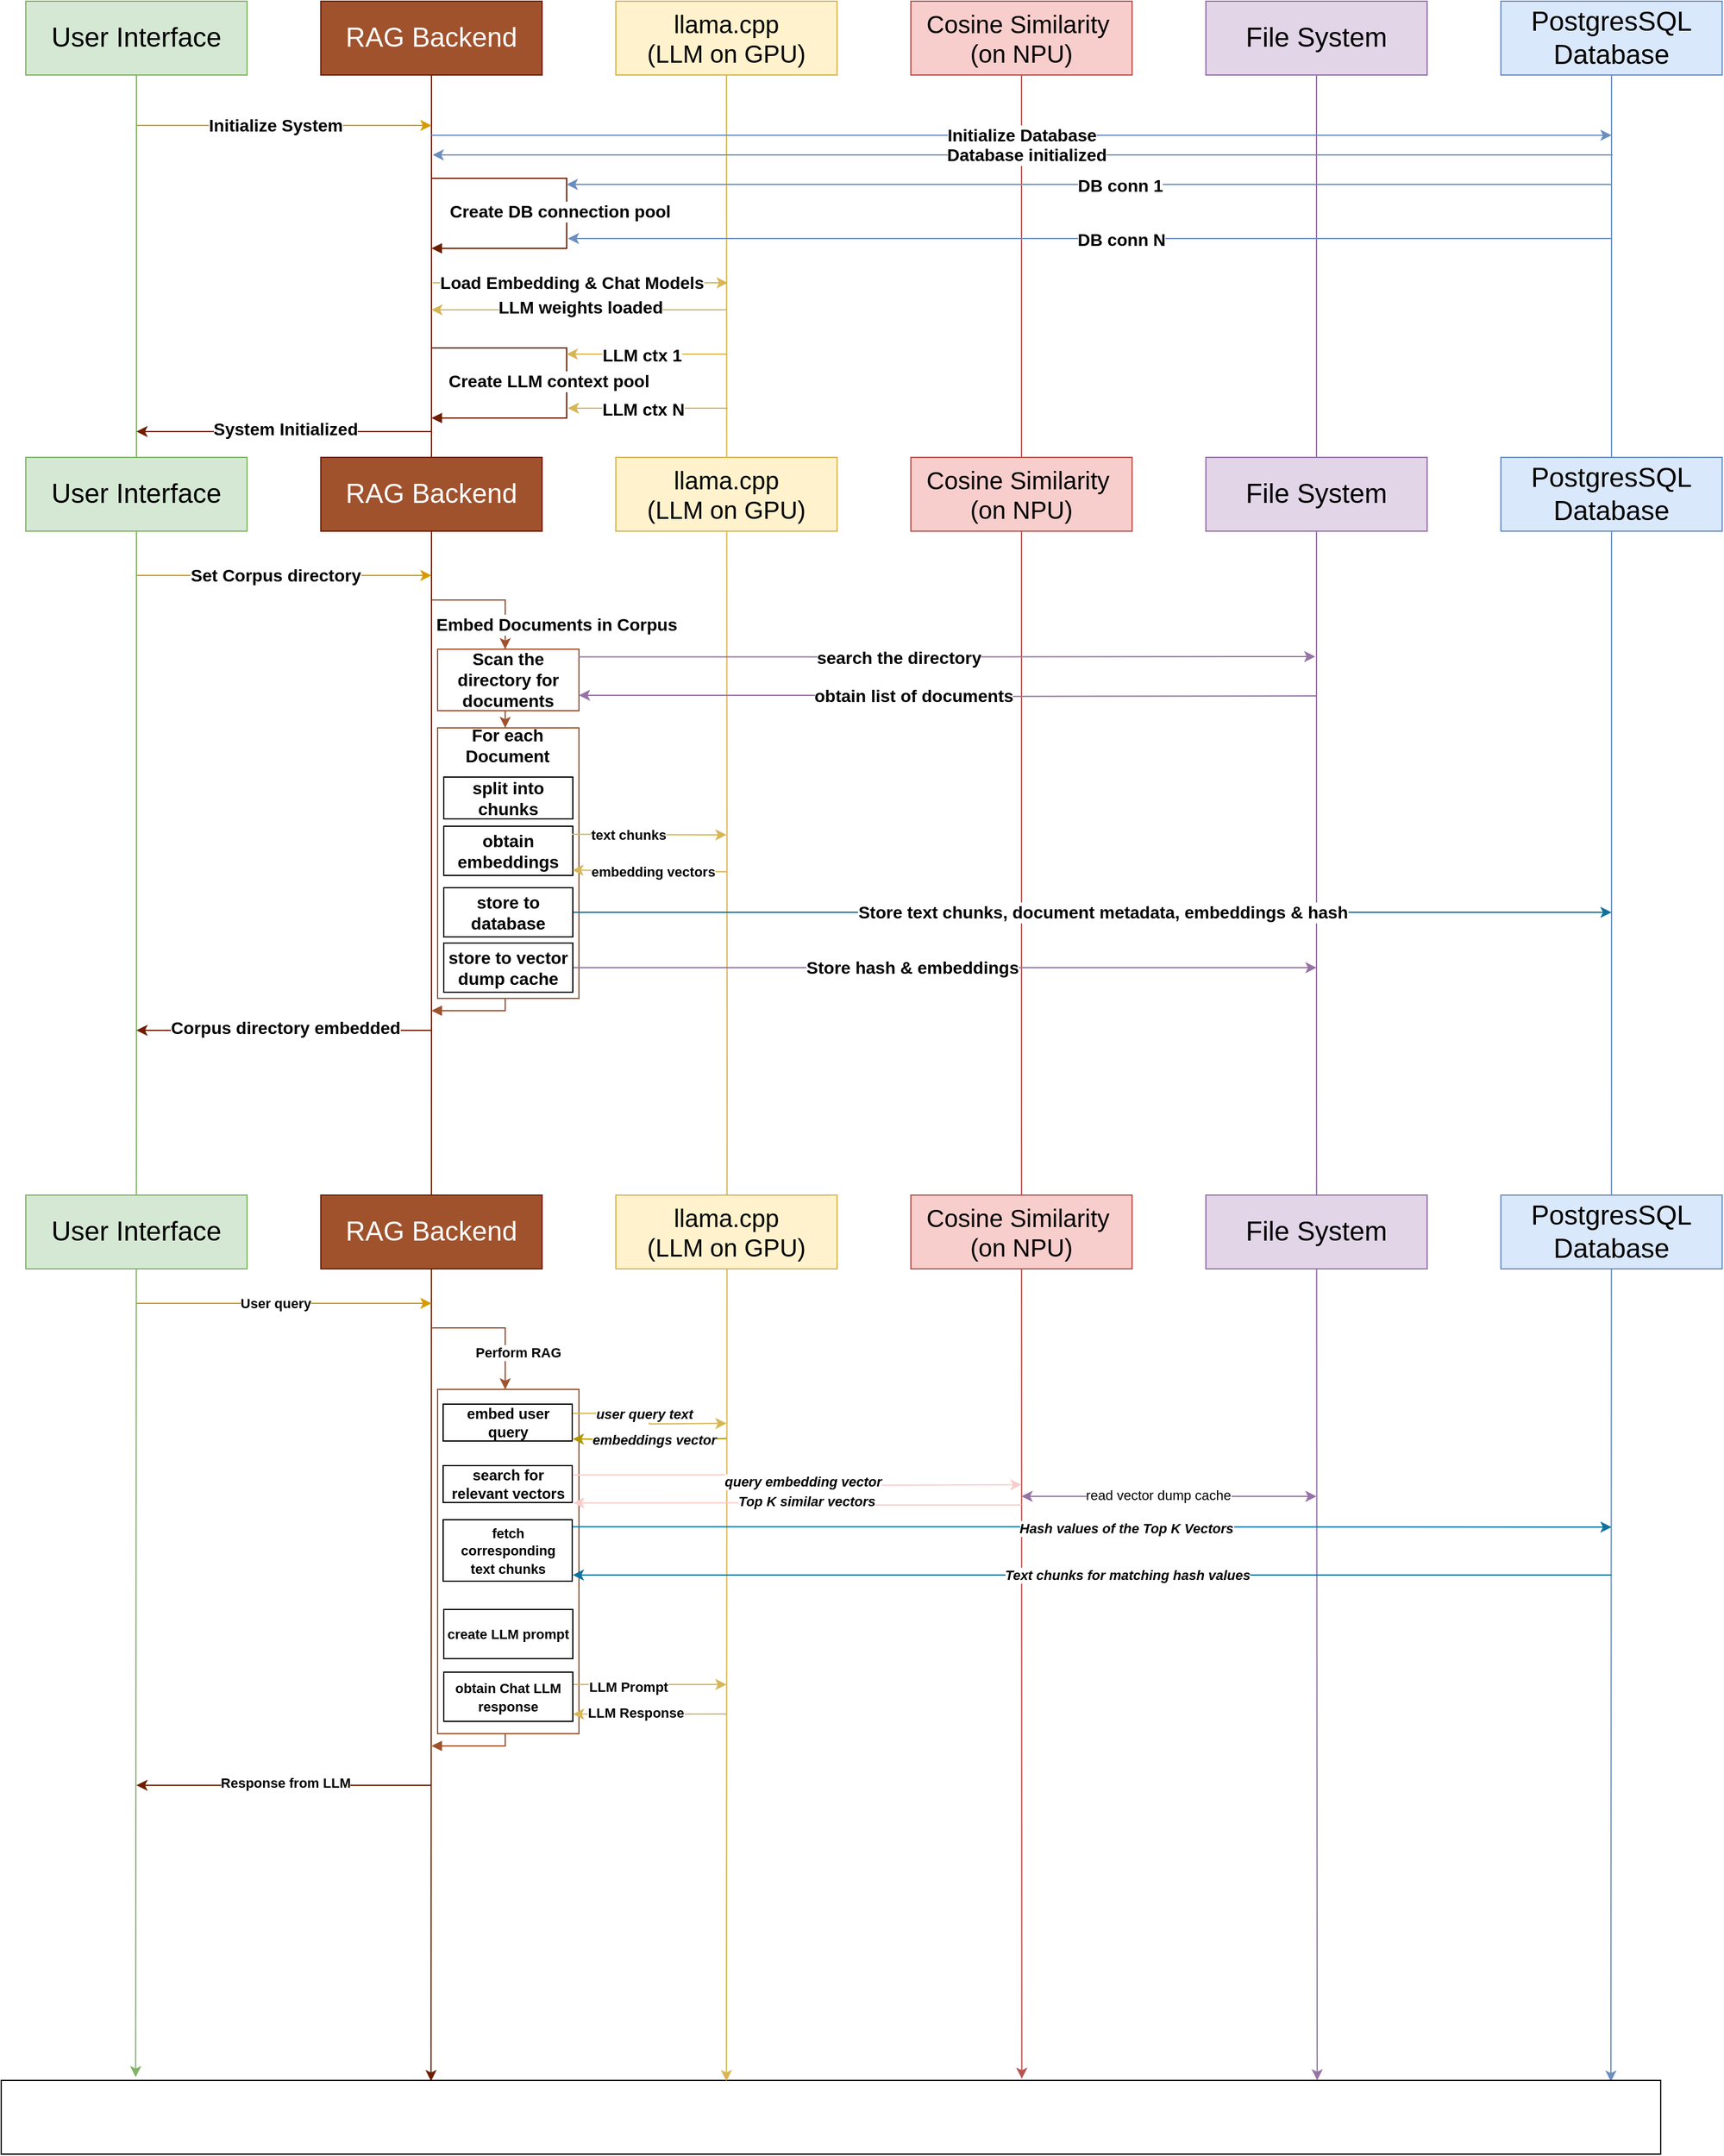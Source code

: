 <mxfile version="22.1.2" type="device">
  <diagram name="Page-1" id="5f0bae14-7c28-e335-631c-24af17079c00">
    <mxGraphModel dx="3328" dy="2448" grid="1" gridSize="10" guides="1" tooltips="1" connect="1" arrows="1" fold="1" page="1" pageScale="1" pageWidth="1100" pageHeight="850" background="none" math="0" shadow="0">
      <root>
        <mxCell id="0" />
        <mxCell id="1" parent="0" />
        <mxCell id="-BYuLkJd2z2CuZ6bA0mZ-89" value="" style="endArrow=classic;html=1;rounded=0;strokeColor=#A0522D;fontStyle=1" edge="1" parent="1">
          <mxGeometry width="50" height="50" relative="1" as="geometry">
            <mxPoint x="170" y="718" as="sourcePoint" />
            <mxPoint x="170" y="768" as="targetPoint" />
          </mxGeometry>
        </mxCell>
        <mxCell id="-BYuLkJd2z2CuZ6bA0mZ-88" value="" style="endArrow=classic;html=1;rounded=0;fillColor=#a0522d;strokeColor=#A0522D;fontStyle=1;fontSize=14;" edge="1" parent="1">
          <mxGeometry width="50" height="50" relative="1" as="geometry">
            <mxPoint x="170" y="126" as="sourcePoint" />
            <mxPoint x="170" y="166" as="targetPoint" />
          </mxGeometry>
        </mxCell>
        <mxCell id="-BYuLkJd2z2CuZ6bA0mZ-78" value="Embed Documents in Corpus" style="html=1;align=left;spacingLeft=2;endArrow=block;rounded=0;edgeStyle=orthogonalEdgeStyle;curved=0;rounded=0;fillColor=#a0522d;strokeColor=#A0522D;fontStyle=1;fontSize=14;" edge="1" parent="1">
          <mxGeometry x="-1" y="-20" relative="1" as="geometry">
            <mxPoint x="110" y="126" as="sourcePoint" />
            <Array as="points">
              <mxPoint x="170" y="126" />
              <mxPoint x="170" y="460" />
              <mxPoint x="110" y="460" />
            </Array>
            <mxPoint x="110" y="460" as="targetPoint" />
            <mxPoint as="offset" />
          </mxGeometry>
        </mxCell>
        <mxCell id="-BYuLkJd2z2CuZ6bA0mZ-58" value="" style="rounded=0;whiteSpace=wrap;html=1;strokeColor=#A0522D;fontStyle=1;fontSize=14;" vertex="1" parent="1">
          <mxGeometry x="115" y="230" width="115" height="220" as="geometry" />
        </mxCell>
        <mxCell id="-BYuLkJd2z2CuZ6bA0mZ-11" style="edgeStyle=orthogonalEdgeStyle;rounded=0;orthogonalLoop=1;jettySize=auto;html=1;exitX=0.5;exitY=1;exitDx=0;exitDy=0;entryX=0.081;entryY=-0.043;entryDx=0;entryDy=0;entryPerimeter=0;fillColor=#d5e8d4;strokeColor=#82b366;" edge="1" parent="1" source="n4vaRY5eCSg-2q49SCnd-3" target="-BYuLkJd2z2CuZ6bA0mZ-17">
          <mxGeometry relative="1" as="geometry">
            <mxPoint x="-130.333" y="350" as="targetPoint" />
          </mxGeometry>
        </mxCell>
        <mxCell id="n4vaRY5eCSg-2q49SCnd-3" value="&lt;font style=&quot;font-size: 22px;&quot;&gt;User Interface&lt;/font&gt;" style="rounded=0;whiteSpace=wrap;html=1;fillColor=#d5e8d4;strokeColor=#82b366;" parent="1" vertex="1">
          <mxGeometry x="-220" y="-361" width="180" height="60" as="geometry" />
        </mxCell>
        <mxCell id="-BYuLkJd2z2CuZ6bA0mZ-12" style="edgeStyle=orthogonalEdgeStyle;rounded=0;orthogonalLoop=1;jettySize=auto;html=1;exitX=0.5;exitY=1;exitDx=0;exitDy=0;entryX=0.259;entryY=0.01;entryDx=0;entryDy=0;entryPerimeter=0;fillColor=#a0522d;strokeColor=#6D1F00;" edge="1" parent="1" source="n4vaRY5eCSg-2q49SCnd-4" target="-BYuLkJd2z2CuZ6bA0mZ-17">
          <mxGeometry relative="1" as="geometry">
            <mxPoint x="109.667" y="330" as="targetPoint" />
          </mxGeometry>
        </mxCell>
        <mxCell id="n4vaRY5eCSg-2q49SCnd-4" value="&lt;font style=&quot;font-size: 22px;&quot;&gt;RAG Backend&lt;/font&gt;" style="rounded=0;whiteSpace=wrap;html=1;fillColor=#a0522d;strokeColor=#6D1F00;fontColor=#ffffff;" parent="1" vertex="1">
          <mxGeometry x="20" y="-361" width="180" height="60" as="geometry" />
        </mxCell>
        <mxCell id="-BYuLkJd2z2CuZ6bA0mZ-14" style="edgeStyle=orthogonalEdgeStyle;rounded=0;orthogonalLoop=1;jettySize=auto;html=1;exitX=0.5;exitY=1;exitDx=0;exitDy=0;fillColor=#f8cecc;strokeColor=#b85450;entryX=0.615;entryY=-0.022;entryDx=0;entryDy=0;entryPerimeter=0;" edge="1" parent="1" source="n4vaRY5eCSg-2q49SCnd-17" target="-BYuLkJd2z2CuZ6bA0mZ-17">
          <mxGeometry relative="1" as="geometry">
            <mxPoint x="590" y="470" as="targetPoint" />
          </mxGeometry>
        </mxCell>
        <mxCell id="n4vaRY5eCSg-2q49SCnd-17" value="&lt;div style=&quot;font-size: 20px;&quot;&gt;&lt;span style=&quot;background-color: initial;&quot;&gt;&lt;font style=&quot;font-size: 20px;&quot;&gt;Cosine Similarity&amp;nbsp;&lt;/font&gt;&lt;/span&gt;&lt;/div&gt;&lt;div style=&quot;font-size: 20px;&quot;&gt;&lt;span style=&quot;background-color: initial;&quot;&gt;&lt;font style=&quot;font-size: 20px;&quot;&gt;(on NPU)&lt;/font&gt;&lt;/span&gt;&lt;br&gt;&lt;/div&gt;" style="rounded=0;whiteSpace=wrap;html=1;container=0;fillColor=#f8cecc;strokeColor=#b85450;" parent="1" vertex="1">
          <mxGeometry x="500" y="-361" width="180" height="60" as="geometry" />
        </mxCell>
        <mxCell id="-BYuLkJd2z2CuZ6bA0mZ-16" style="edgeStyle=orthogonalEdgeStyle;rounded=0;orthogonalLoop=1;jettySize=auto;html=1;exitX=0.5;exitY=1;exitDx=0;exitDy=0;entryX=0.97;entryY=0.017;entryDx=0;entryDy=0;entryPerimeter=0;fillColor=#dae8fc;strokeColor=#6c8ebf;" edge="1" parent="1" source="n4vaRY5eCSg-2q49SCnd-27" target="-BYuLkJd2z2CuZ6bA0mZ-17">
          <mxGeometry relative="1" as="geometry">
            <mxPoint x="1069.667" y="430" as="targetPoint" />
          </mxGeometry>
        </mxCell>
        <mxCell id="n4vaRY5eCSg-2q49SCnd-27" value="&lt;div style=&quot;font-size: 22px;&quot;&gt;&lt;font style=&quot;font-size: 22px;&quot;&gt;PostgresSQL&lt;/font&gt;&lt;/div&gt;&lt;div style=&quot;font-size: 22px;&quot;&gt;&lt;font style=&quot;font-size: 22px;&quot;&gt;Database&lt;/font&gt;&lt;/div&gt;" style="rounded=0;whiteSpace=wrap;html=1;container=0;fillColor=#dae8fc;strokeColor=#6c8ebf;" parent="1" vertex="1">
          <mxGeometry x="980" y="-361" width="180" height="60" as="geometry" />
        </mxCell>
        <mxCell id="-BYuLkJd2z2CuZ6bA0mZ-15" style="edgeStyle=orthogonalEdgeStyle;rounded=0;orthogonalLoop=1;jettySize=auto;html=1;exitX=0.5;exitY=1;exitDx=0;exitDy=0;entryX=0.793;entryY=0;entryDx=0;entryDy=0;entryPerimeter=0;fillColor=#e1d5e7;strokeColor=#9673A6;" edge="1" parent="1" source="n4vaRY5eCSg-2q49SCnd-30" target="-BYuLkJd2z2CuZ6bA0mZ-17">
          <mxGeometry relative="1" as="geometry">
            <mxPoint x="830" y="410" as="targetPoint" />
          </mxGeometry>
        </mxCell>
        <mxCell id="n4vaRY5eCSg-2q49SCnd-30" value="&lt;font style=&quot;&quot;&gt;&lt;font style=&quot;font-size: 22px;&quot;&gt;File System&lt;/font&gt;&lt;br&gt;&lt;/font&gt;" style="rounded=0;whiteSpace=wrap;html=1;fillColor=#e1d5e7;strokeColor=#9673a6;" parent="1" vertex="1">
          <mxGeometry x="740" y="-361" width="180" height="60" as="geometry" />
        </mxCell>
        <mxCell id="-BYuLkJd2z2CuZ6bA0mZ-17" value="" style="rounded=0;whiteSpace=wrap;html=1;" vertex="1" parent="1">
          <mxGeometry x="-240" y="1330" width="1350" height="60" as="geometry" />
        </mxCell>
        <mxCell id="-BYuLkJd2z2CuZ6bA0mZ-13" style="edgeStyle=orthogonalEdgeStyle;rounded=0;orthogonalLoop=1;jettySize=auto;html=1;exitX=0.5;exitY=1;exitDx=0;exitDy=0;entryX=0.437;entryY=0.01;entryDx=0;entryDy=0;entryPerimeter=0;fillColor=#fff2cc;strokeColor=#d6b656;" edge="1" parent="1" target="-BYuLkJd2z2CuZ6bA0mZ-17">
          <mxGeometry relative="1" as="geometry">
            <mxPoint x="349.667" y="340" as="targetPoint" />
            <mxPoint x="350" y="-301" as="sourcePoint" />
          </mxGeometry>
        </mxCell>
        <mxCell id="-BYuLkJd2z2CuZ6bA0mZ-18" value="" style="endArrow=classic;html=1;rounded=0;fillColor=#ffe6cc;strokeColor=#d79b00;fontSize=14;fontStyle=1" edge="1" parent="1">
          <mxGeometry width="50" height="50" relative="1" as="geometry">
            <mxPoint x="-130" y="-260" as="sourcePoint" />
            <mxPoint x="110" y="-260" as="targetPoint" />
          </mxGeometry>
        </mxCell>
        <mxCell id="-BYuLkJd2z2CuZ6bA0mZ-19" value="Initialize System" style="edgeLabel;html=1;align=center;verticalAlign=middle;resizable=0;points=[];fontSize=14;fontStyle=1" vertex="1" connectable="0" parent="-BYuLkJd2z2CuZ6bA0mZ-18">
          <mxGeometry x="0.283" relative="1" as="geometry">
            <mxPoint x="-41" as="offset" />
          </mxGeometry>
        </mxCell>
        <mxCell id="-BYuLkJd2z2CuZ6bA0mZ-20" value="" style="endArrow=classic;html=1;rounded=0;fillColor=#dae8fc;strokeColor=#6c8ebf;fontSize=14;fontStyle=1" edge="1" parent="1">
          <mxGeometry width="50" height="50" relative="1" as="geometry">
            <mxPoint x="110" y="-252" as="sourcePoint" />
            <mxPoint x="1070" y="-252" as="targetPoint" />
          </mxGeometry>
        </mxCell>
        <mxCell id="-BYuLkJd2z2CuZ6bA0mZ-21" value="&lt;font style=&quot;font-size: 14px;&quot;&gt;Initialize Database&lt;/font&gt;" style="edgeLabel;html=1;align=center;verticalAlign=middle;resizable=0;points=[];fontColor=#000000;fontSize=14;fontStyle=1" vertex="1" connectable="0" parent="-BYuLkJd2z2CuZ6bA0mZ-20">
          <mxGeometry x="0.283" relative="1" as="geometry">
            <mxPoint x="-136" as="offset" />
          </mxGeometry>
        </mxCell>
        <mxCell id="-BYuLkJd2z2CuZ6bA0mZ-22" value="" style="endArrow=classic;html=1;rounded=0;fillColor=#fff2cc;strokeColor=#d6b656;fontSize=14;fontStyle=1" edge="1" parent="1">
          <mxGeometry width="50" height="50" relative="1" as="geometry">
            <mxPoint x="350" y="-110" as="sourcePoint" />
            <mxPoint x="110" y="-110" as="targetPoint" />
          </mxGeometry>
        </mxCell>
        <mxCell id="-BYuLkJd2z2CuZ6bA0mZ-23" value="LLM weights loaded" style="edgeLabel;html=1;align=center;verticalAlign=middle;resizable=0;points=[];fontSize=14;fontStyle=1" vertex="1" connectable="0" parent="-BYuLkJd2z2CuZ6bA0mZ-22">
          <mxGeometry x="-0.08" y="2" relative="1" as="geometry">
            <mxPoint x="-9" y="-4" as="offset" />
          </mxGeometry>
        </mxCell>
        <mxCell id="-BYuLkJd2z2CuZ6bA0mZ-24" value="" style="endArrow=classic;html=1;rounded=0;fillColor=#fff2cc;strokeColor=#d6b656;fontSize=14;fontStyle=1" edge="1" parent="1">
          <mxGeometry width="50" height="50" relative="1" as="geometry">
            <mxPoint x="111" y="-132" as="sourcePoint" />
            <mxPoint x="351" y="-132" as="targetPoint" />
          </mxGeometry>
        </mxCell>
        <mxCell id="-BYuLkJd2z2CuZ6bA0mZ-25" value="Load Embedding &amp;amp; Chat Models" style="edgeLabel;html=1;align=center;verticalAlign=middle;resizable=0;points=[];fontSize=14;fontStyle=1" vertex="1" connectable="0" parent="-BYuLkJd2z2CuZ6bA0mZ-24">
          <mxGeometry x="0.283" relative="1" as="geometry">
            <mxPoint x="-41" as="offset" />
          </mxGeometry>
        </mxCell>
        <mxCell id="-BYuLkJd2z2CuZ6bA0mZ-26" value="&lt;div style=&quot;font-size: 20px;&quot;&gt;&lt;div&gt;llama.cpp&lt;/div&gt;&lt;div&gt;(LLM on GPU)&lt;/div&gt;&lt;/div&gt;" style="rounded=0;whiteSpace=wrap;html=1;container=0;fillColor=#fff2cc;strokeColor=#d6b656;" vertex="1" parent="1">
          <mxGeometry x="260" y="-361" width="180" height="60" as="geometry" />
        </mxCell>
        <mxCell id="-BYuLkJd2z2CuZ6bA0mZ-27" value="" style="endArrow=none;html=1;rounded=0;fillColor=#dae8fc;strokeColor=#6c8ebf;endFill=0;startArrow=classic;startFill=1;fontSize=14;fontStyle=1" edge="1" parent="1">
          <mxGeometry width="50" height="50" relative="1" as="geometry">
            <mxPoint x="111" y="-236" as="sourcePoint" />
            <mxPoint x="1071" y="-236" as="targetPoint" />
          </mxGeometry>
        </mxCell>
        <mxCell id="-BYuLkJd2z2CuZ6bA0mZ-28" value="&lt;font style=&quot;font-size: 14px;&quot;&gt;Database initialized&lt;/font&gt;" style="edgeLabel;html=1;align=center;verticalAlign=middle;resizable=0;points=[];fontColor=#000000;fontSize=14;fontStyle=1" vertex="1" connectable="0" parent="-BYuLkJd2z2CuZ6bA0mZ-27">
          <mxGeometry x="0.283" relative="1" as="geometry">
            <mxPoint x="-133" as="offset" />
          </mxGeometry>
        </mxCell>
        <mxCell id="-BYuLkJd2z2CuZ6bA0mZ-31" value="" style="endArrow=classic;html=1;rounded=0;fillColor=#ffe6cc;strokeColor=#d79b00;fontStyle=1;fontSize=14;" edge="1" parent="1">
          <mxGeometry width="50" height="50" relative="1" as="geometry">
            <mxPoint x="-130" y="106" as="sourcePoint" />
            <mxPoint x="110" y="106" as="targetPoint" />
          </mxGeometry>
        </mxCell>
        <mxCell id="-BYuLkJd2z2CuZ6bA0mZ-32" value="Set Corpus directory" style="edgeLabel;html=1;align=center;verticalAlign=middle;resizable=0;points=[];fontStyle=1;fontSize=14;" vertex="1" connectable="0" parent="-BYuLkJd2z2CuZ6bA0mZ-31">
          <mxGeometry x="0.283" relative="1" as="geometry">
            <mxPoint x="-41" as="offset" />
          </mxGeometry>
        </mxCell>
        <mxCell id="-BYuLkJd2z2CuZ6bA0mZ-41" value="Create LLM context pool" style="html=1;align=left;spacingLeft=2;endArrow=block;rounded=0;edgeStyle=orthogonalEdgeStyle;curved=0;rounded=0;fontSize=14;fontStyle=1;fillColor=#a0522d;strokeColor=#6D1F00;" edge="1" parent="1">
          <mxGeometry x="-0.928" y="-27" relative="1" as="geometry">
            <mxPoint x="110" y="-79" as="sourcePoint" />
            <Array as="points">
              <mxPoint x="220" y="-79" />
              <mxPoint x="220" y="-22" />
            </Array>
            <mxPoint x="110" y="-22" as="targetPoint" />
            <mxPoint as="offset" />
          </mxGeometry>
        </mxCell>
        <mxCell id="-BYuLkJd2z2CuZ6bA0mZ-42" value="" style="endArrow=classic;html=1;rounded=0;fillColor=#a0522d;strokeColor=#6D1F00;fontSize=14;fontStyle=1" edge="1" parent="1">
          <mxGeometry width="50" height="50" relative="1" as="geometry">
            <mxPoint x="110" y="-11" as="sourcePoint" />
            <mxPoint x="-130" y="-11" as="targetPoint" />
          </mxGeometry>
        </mxCell>
        <mxCell id="-BYuLkJd2z2CuZ6bA0mZ-43" value="System Initialized" style="edgeLabel;html=1;align=center;verticalAlign=middle;resizable=0;points=[];fontSize=14;fontStyle=1" vertex="1" connectable="0" parent="-BYuLkJd2z2CuZ6bA0mZ-42">
          <mxGeometry x="-0.08" y="2" relative="1" as="geometry">
            <mxPoint x="-9" y="-4" as="offset" />
          </mxGeometry>
        </mxCell>
        <mxCell id="-BYuLkJd2z2CuZ6bA0mZ-65" style="edgeStyle=orthogonalEdgeStyle;rounded=0;orthogonalLoop=1;jettySize=auto;html=1;exitX=1;exitY=0.75;exitDx=0;exitDy=0;startArrow=classic;startFill=1;fillColor=#e1d5e7;strokeColor=#9673A6;endArrow=none;endFill=0;fontStyle=1;fontSize=14;" edge="1" parent="1" source="-BYuLkJd2z2CuZ6bA0mZ-46">
          <mxGeometry relative="1" as="geometry">
            <mxPoint x="830" y="204" as="targetPoint" />
          </mxGeometry>
        </mxCell>
        <mxCell id="-BYuLkJd2z2CuZ6bA0mZ-66" value="obtain list of documents" style="edgeLabel;html=1;align=center;verticalAlign=middle;resizable=0;points=[];fontStyle=1;fontSize=14;" vertex="1" connectable="0" parent="-BYuLkJd2z2CuZ6bA0mZ-65">
          <mxGeometry x="-0.096" relative="1" as="geometry">
            <mxPoint as="offset" />
          </mxGeometry>
        </mxCell>
        <mxCell id="-BYuLkJd2z2CuZ6bA0mZ-79" style="edgeStyle=orthogonalEdgeStyle;rounded=0;orthogonalLoop=1;jettySize=auto;html=1;fillColor=#a0522d;strokeColor=#A0522D;fontStyle=1;fontSize=14;entryX=0.477;entryY=-0.002;entryDx=0;entryDy=0;entryPerimeter=0;" edge="1" parent="1" source="-BYuLkJd2z2CuZ6bA0mZ-46" target="-BYuLkJd2z2CuZ6bA0mZ-58">
          <mxGeometry relative="1" as="geometry">
            <mxPoint x="170" y="240" as="targetPoint" />
            <Array as="points">
              <mxPoint x="170" y="230" />
              <mxPoint x="170" y="230" />
            </Array>
          </mxGeometry>
        </mxCell>
        <mxCell id="-BYuLkJd2z2CuZ6bA0mZ-46" value="Scan the directory for documents" style="rounded=0;whiteSpace=wrap;html=1;strokeColor=#A0522D;fontStyle=1;fontSize=14;" vertex="1" parent="1">
          <mxGeometry x="115" y="166" width="115" height="50" as="geometry" />
        </mxCell>
        <mxCell id="-BYuLkJd2z2CuZ6bA0mZ-52" value="For each &lt;br&gt;Document" style="text;html=1;strokeColor=none;fillColor=none;align=center;verticalAlign=middle;whiteSpace=wrap;rounded=0;fontStyle=1;fontSize=14;" vertex="1" parent="1">
          <mxGeometry x="117" y="234" width="110" height="20" as="geometry" />
        </mxCell>
        <mxCell id="-BYuLkJd2z2CuZ6bA0mZ-53" value="split into chunks" style="rounded=0;whiteSpace=wrap;html=1;fontStyle=1;fontSize=14;" vertex="1" parent="1">
          <mxGeometry x="120" y="270" width="105" height="34" as="geometry" />
        </mxCell>
        <mxCell id="-BYuLkJd2z2CuZ6bA0mZ-54" value="obtain embeddings" style="rounded=0;whiteSpace=wrap;html=1;fontStyle=1;fontSize=14;" vertex="1" parent="1">
          <mxGeometry x="120" y="310" width="105" height="40" as="geometry" />
        </mxCell>
        <mxCell id="-BYuLkJd2z2CuZ6bA0mZ-55" value="" style="endArrow=classic;html=1;rounded=0;fillColor=#fff2cc;strokeColor=#d6b656;exitX=0.994;exitY=0.164;exitDx=0;exitDy=0;exitPerimeter=0;fontStyle=1;fontSize=14;" edge="1" parent="1" source="-BYuLkJd2z2CuZ6bA0mZ-54">
          <mxGeometry width="50" height="50" relative="1" as="geometry">
            <mxPoint x="267.5" y="343.24" as="sourcePoint" />
            <mxPoint x="350" y="317" as="targetPoint" />
          </mxGeometry>
        </mxCell>
        <mxCell id="-BYuLkJd2z2CuZ6bA0mZ-71" value="&lt;font style=&quot;font-size: 11px;&quot;&gt;text chunks&lt;/font&gt;" style="edgeLabel;html=1;align=center;verticalAlign=middle;resizable=0;points=[];fontStyle=1;fontSize=14;" vertex="1" connectable="0" parent="-BYuLkJd2z2CuZ6bA0mZ-55">
          <mxGeometry x="-0.181" y="1" relative="1" as="geometry">
            <mxPoint x="-6" as="offset" />
          </mxGeometry>
        </mxCell>
        <mxCell id="-BYuLkJd2z2CuZ6bA0mZ-61" style="edgeStyle=orthogonalEdgeStyle;rounded=0;orthogonalLoop=1;jettySize=auto;html=1;exitX=1;exitY=0.5;exitDx=0;exitDy=0;fillColor=#b1ddf0;strokeColor=#10739e;fontStyle=1;fontSize=14;" edge="1" parent="1" source="-BYuLkJd2z2CuZ6bA0mZ-57">
          <mxGeometry relative="1" as="geometry">
            <mxPoint x="1070" y="380" as="targetPoint" />
          </mxGeometry>
        </mxCell>
        <mxCell id="-BYuLkJd2z2CuZ6bA0mZ-62" value="Store text chunks, document metadata, embeddings &amp;amp; hash" style="edgeLabel;html=1;align=center;verticalAlign=middle;resizable=0;points=[];fontStyle=1;fontSize=14;" vertex="1" connectable="0" parent="-BYuLkJd2z2CuZ6bA0mZ-61">
          <mxGeometry x="0.021" y="1" relative="1" as="geometry">
            <mxPoint as="offset" />
          </mxGeometry>
        </mxCell>
        <mxCell id="-BYuLkJd2z2CuZ6bA0mZ-57" value="store to database" style="rounded=0;whiteSpace=wrap;html=1;fontStyle=1;fontSize=14;" vertex="1" parent="1">
          <mxGeometry x="120" y="360" width="105" height="40" as="geometry" />
        </mxCell>
        <mxCell id="-BYuLkJd2z2CuZ6bA0mZ-64" style="edgeStyle=orthogonalEdgeStyle;rounded=0;orthogonalLoop=1;jettySize=auto;html=1;exitX=1;exitY=0.5;exitDx=0;exitDy=0;fillColor=#d0cee2;strokeColor=#9673A6;fontStyle=1;fontSize=14;" edge="1" parent="1" source="-BYuLkJd2z2CuZ6bA0mZ-63">
          <mxGeometry relative="1" as="geometry">
            <mxPoint x="830" y="425" as="targetPoint" />
          </mxGeometry>
        </mxCell>
        <mxCell id="-BYuLkJd2z2CuZ6bA0mZ-69" value="Store hash &amp;amp; embeddings" style="edgeLabel;html=1;align=center;verticalAlign=middle;resizable=0;points=[];fontStyle=1;fontSize=14;" vertex="1" connectable="0" parent="-BYuLkJd2z2CuZ6bA0mZ-64">
          <mxGeometry x="-0.169" y="2" relative="1" as="geometry">
            <mxPoint x="24" y="2" as="offset" />
          </mxGeometry>
        </mxCell>
        <mxCell id="-BYuLkJd2z2CuZ6bA0mZ-63" value="store to vector dump cache" style="rounded=0;whiteSpace=wrap;html=1;fontStyle=1;fontSize=14;" vertex="1" parent="1">
          <mxGeometry x="120" y="405" width="105" height="40" as="geometry" />
        </mxCell>
        <mxCell id="-BYuLkJd2z2CuZ6bA0mZ-67" style="edgeStyle=orthogonalEdgeStyle;rounded=0;orthogonalLoop=1;jettySize=auto;html=1;exitX=0.995;exitY=0.125;exitDx=0;exitDy=0;startArrow=none;startFill=0;fillColor=#e1d5e7;strokeColor=#9673A6;exitPerimeter=0;fontStyle=1;fontSize=14;" edge="1" parent="1" source="-BYuLkJd2z2CuZ6bA0mZ-46">
          <mxGeometry relative="1" as="geometry">
            <mxPoint x="829" y="172" as="targetPoint" />
            <mxPoint x="239" y="168" as="sourcePoint" />
          </mxGeometry>
        </mxCell>
        <mxCell id="-BYuLkJd2z2CuZ6bA0mZ-68" value="search the directory" style="edgeLabel;html=1;align=center;verticalAlign=middle;resizable=0;points=[];fontStyle=1;fontSize=14;" vertex="1" connectable="0" parent="-BYuLkJd2z2CuZ6bA0mZ-67">
          <mxGeometry x="-0.096" relative="1" as="geometry">
            <mxPoint x="-11" as="offset" />
          </mxGeometry>
        </mxCell>
        <mxCell id="-BYuLkJd2z2CuZ6bA0mZ-70" value="" style="endArrow=none;html=1;rounded=0;fillColor=#fff2cc;strokeColor=#d6b656;exitX=0.997;exitY=0.892;exitDx=0;exitDy=0;exitPerimeter=0;endFill=0;startArrow=classic;startFill=1;fontStyle=1;fontSize=14;" edge="1" parent="1" source="-BYuLkJd2z2CuZ6bA0mZ-54">
          <mxGeometry width="50" height="50" relative="1" as="geometry">
            <mxPoint x="225" y="323.71" as="sourcePoint" />
            <mxPoint x="350" y="347" as="targetPoint" />
          </mxGeometry>
        </mxCell>
        <mxCell id="-BYuLkJd2z2CuZ6bA0mZ-72" value="&lt;font style=&quot;font-size: 11px;&quot;&gt;embedding vectors&lt;/font&gt;" style="edgeLabel;html=1;align=center;verticalAlign=middle;resizable=0;points=[];fontStyle=1;fontSize=14;" vertex="1" connectable="0" parent="-BYuLkJd2z2CuZ6bA0mZ-70">
          <mxGeometry x="0.074" y="-2" relative="1" as="geometry">
            <mxPoint x="-2" y="-3" as="offset" />
          </mxGeometry>
        </mxCell>
        <mxCell id="-BYuLkJd2z2CuZ6bA0mZ-73" value="" style="endArrow=classic;html=1;rounded=0;fillColor=#fff2cc;strokeColor=#d6b656;fontSize=14;fontStyle=1" edge="1" parent="1">
          <mxGeometry width="50" height="50" relative="1" as="geometry">
            <mxPoint x="350" y="-74" as="sourcePoint" />
            <mxPoint x="220" y="-74" as="targetPoint" />
          </mxGeometry>
        </mxCell>
        <mxCell id="-BYuLkJd2z2CuZ6bA0mZ-74" value="LLM ctx 1" style="edgeLabel;html=1;align=center;verticalAlign=middle;resizable=0;points=[];fontSize=14;fontStyle=1" vertex="1" connectable="0" parent="-BYuLkJd2z2CuZ6bA0mZ-73">
          <mxGeometry x="-0.08" y="2" relative="1" as="geometry">
            <mxPoint x="-9" y="-1" as="offset" />
          </mxGeometry>
        </mxCell>
        <mxCell id="-BYuLkJd2z2CuZ6bA0mZ-75" value="" style="endArrow=classic;html=1;rounded=0;fillColor=#fff2cc;strokeColor=#d6b656;fontSize=14;fontStyle=1" edge="1" parent="1">
          <mxGeometry width="50" height="50" relative="1" as="geometry">
            <mxPoint x="351" y="-30" as="sourcePoint" />
            <mxPoint x="221" y="-30" as="targetPoint" />
          </mxGeometry>
        </mxCell>
        <mxCell id="-BYuLkJd2z2CuZ6bA0mZ-76" value="LLM ctx N" style="edgeLabel;html=1;align=center;verticalAlign=middle;resizable=0;points=[];fontSize=14;fontStyle=1" vertex="1" connectable="0" parent="-BYuLkJd2z2CuZ6bA0mZ-75">
          <mxGeometry x="-0.08" y="2" relative="1" as="geometry">
            <mxPoint x="-9" y="-1" as="offset" />
          </mxGeometry>
        </mxCell>
        <mxCell id="-BYuLkJd2z2CuZ6bA0mZ-81" value="" style="endArrow=classic;html=1;rounded=0;fillColor=#ffe6cc;strokeColor=#d79b00;fontStyle=1" edge="1" parent="1">
          <mxGeometry width="50" height="50" relative="1" as="geometry">
            <mxPoint x="-130" y="698" as="sourcePoint" />
            <mxPoint x="110" y="698" as="targetPoint" />
          </mxGeometry>
        </mxCell>
        <mxCell id="-BYuLkJd2z2CuZ6bA0mZ-82" value="User query" style="edgeLabel;html=1;align=center;verticalAlign=middle;resizable=0;points=[];fontStyle=1" vertex="1" connectable="0" parent="-BYuLkJd2z2CuZ6bA0mZ-81">
          <mxGeometry x="0.283" relative="1" as="geometry">
            <mxPoint x="-41" as="offset" />
          </mxGeometry>
        </mxCell>
        <mxCell id="-BYuLkJd2z2CuZ6bA0mZ-83" value="" style="endArrow=classic;html=1;rounded=0;fillColor=#a0522d;strokeColor=#6D1F00;fontStyle=1;fontSize=14;" edge="1" parent="1">
          <mxGeometry width="50" height="50" relative="1" as="geometry">
            <mxPoint x="110" y="476" as="sourcePoint" />
            <mxPoint x="-130" y="476" as="targetPoint" />
          </mxGeometry>
        </mxCell>
        <mxCell id="-BYuLkJd2z2CuZ6bA0mZ-84" value="Corpus directory embedded" style="edgeLabel;html=1;align=center;verticalAlign=middle;resizable=0;points=[];fontStyle=1;fontSize=14;" vertex="1" connectable="0" parent="-BYuLkJd2z2CuZ6bA0mZ-83">
          <mxGeometry x="-0.08" y="2" relative="1" as="geometry">
            <mxPoint x="-9" y="-4" as="offset" />
          </mxGeometry>
        </mxCell>
        <mxCell id="-BYuLkJd2z2CuZ6bA0mZ-86" value="Perform RAG" style="html=1;align=left;spacingLeft=2;endArrow=block;rounded=0;edgeStyle=orthogonalEdgeStyle;curved=0;rounded=0;strokeColor=#A0522D;fontStyle=1" edge="1" parent="1">
          <mxGeometry x="-0.864" y="-20" relative="1" as="geometry">
            <mxPoint x="110" y="718" as="sourcePoint" />
            <Array as="points">
              <mxPoint x="170" y="718" />
              <mxPoint x="170" y="1058" />
            </Array>
            <mxPoint x="110" y="1058" as="targetPoint" />
            <mxPoint as="offset" />
          </mxGeometry>
        </mxCell>
        <mxCell id="-BYuLkJd2z2CuZ6bA0mZ-87" value="" style="rounded=0;whiteSpace=wrap;html=1;strokeColor=#A0522D;fontStyle=1" vertex="1" parent="1">
          <mxGeometry x="115" y="768" width="115" height="280" as="geometry" />
        </mxCell>
        <mxCell id="-BYuLkJd2z2CuZ6bA0mZ-99" style="edgeStyle=orthogonalEdgeStyle;rounded=0;orthogonalLoop=1;jettySize=auto;html=1;exitX=1;exitY=0.25;exitDx=0;exitDy=0;fillColor=#fff2cc;strokeColor=#d6b656;fontStyle=1" edge="1" parent="1" source="-BYuLkJd2z2CuZ6bA0mZ-90">
          <mxGeometry relative="1" as="geometry">
            <mxPoint x="350" y="795.636" as="targetPoint" />
          </mxGeometry>
        </mxCell>
        <mxCell id="-BYuLkJd2z2CuZ6bA0mZ-100" value="&lt;i&gt;user query text&lt;/i&gt;" style="edgeLabel;html=1;align=center;verticalAlign=middle;resizable=0;points=[];fontStyle=1" vertex="1" connectable="0" parent="-BYuLkJd2z2CuZ6bA0mZ-99">
          <mxGeometry x="-0.324" relative="1" as="geometry">
            <mxPoint x="13" as="offset" />
          </mxGeometry>
        </mxCell>
        <mxCell id="-BYuLkJd2z2CuZ6bA0mZ-90" value="embed user query" style="rounded=0;whiteSpace=wrap;html=1;fontStyle=1" vertex="1" parent="1">
          <mxGeometry x="119.5" y="780" width="105" height="30" as="geometry" />
        </mxCell>
        <mxCell id="-BYuLkJd2z2CuZ6bA0mZ-104" style="edgeStyle=orthogonalEdgeStyle;rounded=0;orthogonalLoop=1;jettySize=auto;html=1;exitX=1;exitY=0.25;exitDx=0;exitDy=0;fillColor=#f8cecc;strokeColor=#F8CECC;fontStyle=1" edge="1" parent="1" source="-BYuLkJd2z2CuZ6bA0mZ-91">
          <mxGeometry relative="1" as="geometry">
            <mxPoint x="590.0" y="845.556" as="targetPoint" />
          </mxGeometry>
        </mxCell>
        <mxCell id="-BYuLkJd2z2CuZ6bA0mZ-105" value="&lt;i&gt;query embedding vector&lt;/i&gt;" style="edgeLabel;html=1;align=center;verticalAlign=middle;resizable=0;points=[];fontStyle=1" vertex="1" connectable="0" parent="-BYuLkJd2z2CuZ6bA0mZ-104">
          <mxGeometry x="0.045" y="3" relative="1" as="geometry">
            <mxPoint as="offset" />
          </mxGeometry>
        </mxCell>
        <mxCell id="-BYuLkJd2z2CuZ6bA0mZ-91" value="search for relevant vectors" style="rounded=0;whiteSpace=wrap;html=1;fontStyle=1" vertex="1" parent="1">
          <mxGeometry x="119.5" y="830" width="105" height="30" as="geometry" />
        </mxCell>
        <mxCell id="-BYuLkJd2z2CuZ6bA0mZ-110" style="edgeStyle=orthogonalEdgeStyle;rounded=0;orthogonalLoop=1;jettySize=auto;html=1;fillColor=#b1ddf0;strokeColor=#10739e;fontStyle=1;exitX=0.995;exitY=0.115;exitDx=0;exitDy=0;exitPerimeter=0;" edge="1" parent="1" source="-BYuLkJd2z2CuZ6bA0mZ-92">
          <mxGeometry relative="1" as="geometry">
            <mxPoint x="1070" y="880" as="targetPoint" />
            <mxPoint x="225" y="898" as="sourcePoint" />
          </mxGeometry>
        </mxCell>
        <mxCell id="-BYuLkJd2z2CuZ6bA0mZ-111" value="&lt;i&gt;Hash values of the Top K Vectors&lt;/i&gt;" style="edgeLabel;html=1;align=center;verticalAlign=middle;resizable=0;points=[];fontStyle=1" vertex="1" connectable="0" parent="-BYuLkJd2z2CuZ6bA0mZ-110">
          <mxGeometry x="0.067" relative="1" as="geometry">
            <mxPoint as="offset" />
          </mxGeometry>
        </mxCell>
        <mxCell id="-BYuLkJd2z2CuZ6bA0mZ-92" value="&lt;font style=&quot;font-size: 11px;&quot;&gt;fetch corresponding &lt;br&gt;text chunks&lt;/font&gt;" style="rounded=0;whiteSpace=wrap;html=1;fontStyle=1" vertex="1" parent="1">
          <mxGeometry x="119.5" y="874" width="105" height="50" as="geometry" />
        </mxCell>
        <mxCell id="-BYuLkJd2z2CuZ6bA0mZ-93" value="&lt;span style=&quot;font-size: 11px;&quot;&gt;create LLM prompt&lt;/span&gt;" style="rounded=0;whiteSpace=wrap;html=1;fontStyle=1" vertex="1" parent="1">
          <mxGeometry x="120" y="947" width="105" height="40" as="geometry" />
        </mxCell>
        <mxCell id="-BYuLkJd2z2CuZ6bA0mZ-142" style="edgeStyle=orthogonalEdgeStyle;rounded=0;orthogonalLoop=1;jettySize=auto;html=1;exitX=1;exitY=0.25;exitDx=0;exitDy=0;fillColor=#fff2cc;strokeColor=#d6b656;" edge="1" parent="1" source="-BYuLkJd2z2CuZ6bA0mZ-94">
          <mxGeometry relative="1" as="geometry">
            <mxPoint x="350" y="1008" as="targetPoint" />
          </mxGeometry>
        </mxCell>
        <mxCell id="-BYuLkJd2z2CuZ6bA0mZ-143" value="&lt;b&gt;LLM Prompt&lt;/b&gt;" style="edgeLabel;html=1;align=center;verticalAlign=middle;resizable=0;points=[];" vertex="1" connectable="0" parent="-BYuLkJd2z2CuZ6bA0mZ-142">
          <mxGeometry x="0.139" y="-1" relative="1" as="geometry">
            <mxPoint x="-26" as="offset" />
          </mxGeometry>
        </mxCell>
        <mxCell id="-BYuLkJd2z2CuZ6bA0mZ-94" value="&lt;span style=&quot;font-size: 11px;&quot;&gt;obtain Chat LLM response&lt;/span&gt;" style="rounded=0;whiteSpace=wrap;html=1;fontStyle=1" vertex="1" parent="1">
          <mxGeometry x="120" y="998" width="105" height="40" as="geometry" />
        </mxCell>
        <mxCell id="-BYuLkJd2z2CuZ6bA0mZ-101" style="edgeStyle=orthogonalEdgeStyle;rounded=0;orthogonalLoop=1;jettySize=auto;html=1;exitX=1;exitY=0.25;exitDx=0;exitDy=0;startArrow=classic;startFill=1;endArrow=none;endFill=0;fillColor=#e3c800;strokeColor=#B09500;fontStyle=1" edge="1" parent="1">
          <mxGeometry relative="1" as="geometry">
            <mxPoint x="350" y="807.996" as="targetPoint" />
            <mxPoint x="225" y="808.36" as="sourcePoint" />
          </mxGeometry>
        </mxCell>
        <mxCell id="-BYuLkJd2z2CuZ6bA0mZ-102" value="&lt;i&gt;embeddings vector&lt;/i&gt;" style="edgeLabel;html=1;align=center;verticalAlign=middle;resizable=0;points=[];fontStyle=1" vertex="1" connectable="0" parent="-BYuLkJd2z2CuZ6bA0mZ-101">
          <mxGeometry x="-0.324" relative="1" as="geometry">
            <mxPoint x="23" as="offset" />
          </mxGeometry>
        </mxCell>
        <mxCell id="-BYuLkJd2z2CuZ6bA0mZ-108" style="edgeStyle=orthogonalEdgeStyle;rounded=0;orthogonalLoop=1;jettySize=auto;html=1;exitX=1.004;exitY=0.611;exitDx=0;exitDy=0;endArrow=none;endFill=0;startArrow=classic;startFill=1;exitPerimeter=0;fillColor=#fad7ac;strokeColor=#F8CECC;fontStyle=1" edge="1" parent="1">
          <mxGeometry relative="1" as="geometry">
            <mxPoint x="590" y="862" as="targetPoint" />
            <mxPoint x="225.42" y="860.33" as="sourcePoint" />
            <Array as="points">
              <mxPoint x="413" y="860" />
              <mxPoint x="413" y="862" />
            </Array>
          </mxGeometry>
        </mxCell>
        <mxCell id="-BYuLkJd2z2CuZ6bA0mZ-109" value="&lt;i&gt;Top K similar vectors&lt;/i&gt;" style="edgeLabel;html=1;align=center;verticalAlign=middle;resizable=0;points=[];fontStyle=1" vertex="1" connectable="0" parent="-BYuLkJd2z2CuZ6bA0mZ-108">
          <mxGeometry x="0.045" y="3" relative="1" as="geometry">
            <mxPoint as="offset" />
          </mxGeometry>
        </mxCell>
        <mxCell id="-BYuLkJd2z2CuZ6bA0mZ-112" style="edgeStyle=orthogonalEdgeStyle;rounded=0;orthogonalLoop=1;jettySize=auto;html=1;exitX=1;exitY=0.25;exitDx=0;exitDy=0;startArrow=classic;startFill=1;endArrow=none;endFill=0;fillColor=#b1ddf0;strokeColor=#10739e;fontStyle=1" edge="1" parent="1">
          <mxGeometry relative="1" as="geometry">
            <mxPoint x="1070" y="919" as="targetPoint" />
            <mxPoint x="225" y="919" as="sourcePoint" />
          </mxGeometry>
        </mxCell>
        <mxCell id="-BYuLkJd2z2CuZ6bA0mZ-113" value="&lt;i&gt;Text chunks for matching hash values&lt;/i&gt;" style="edgeLabel;html=1;align=center;verticalAlign=middle;resizable=0;points=[];fontStyle=1" vertex="1" connectable="0" parent="-BYuLkJd2z2CuZ6bA0mZ-112">
          <mxGeometry x="0.067" relative="1" as="geometry">
            <mxPoint as="offset" />
          </mxGeometry>
        </mxCell>
        <mxCell id="-BYuLkJd2z2CuZ6bA0mZ-116" style="edgeStyle=orthogonalEdgeStyle;rounded=0;orthogonalLoop=1;jettySize=auto;html=1;exitX=1.002;exitY=0.903;exitDx=0;exitDy=0;startArrow=classic;startFill=1;endArrow=none;endFill=0;fillColor=#fff2cc;strokeColor=#d6b656;fontStyle=1;exitPerimeter=0;" edge="1" parent="1">
          <mxGeometry relative="1" as="geometry">
            <mxPoint x="350" y="1032" as="targetPoint" />
            <mxPoint x="225.21" y="1032.12" as="sourcePoint" />
            <Array as="points">
              <mxPoint x="350" y="1032" />
            </Array>
          </mxGeometry>
        </mxCell>
        <mxCell id="-BYuLkJd2z2CuZ6bA0mZ-117" value="LLM Response" style="edgeLabel;html=1;align=center;verticalAlign=middle;resizable=0;points=[];fontStyle=1" vertex="1" connectable="0" parent="-BYuLkJd2z2CuZ6bA0mZ-116">
          <mxGeometry x="-0.194" y="1" relative="1" as="geometry">
            <mxPoint as="offset" />
          </mxGeometry>
        </mxCell>
        <mxCell id="-BYuLkJd2z2CuZ6bA0mZ-118" value="&lt;font style=&quot;font-size: 22px;&quot;&gt;User Interface&lt;/font&gt;" style="rounded=0;whiteSpace=wrap;html=1;fillColor=#d5e8d4;strokeColor=#82b366;" vertex="1" parent="1">
          <mxGeometry x="-220" y="10" width="180" height="60" as="geometry" />
        </mxCell>
        <mxCell id="-BYuLkJd2z2CuZ6bA0mZ-119" value="&lt;font style=&quot;font-size: 22px;&quot;&gt;RAG Backend&lt;/font&gt;" style="rounded=0;whiteSpace=wrap;html=1;fillColor=#a0522d;strokeColor=#6D1F00;fontColor=#ffffff;" vertex="1" parent="1">
          <mxGeometry x="20" y="10" width="180" height="60" as="geometry" />
        </mxCell>
        <mxCell id="-BYuLkJd2z2CuZ6bA0mZ-120" value="&lt;div style=&quot;font-size: 20px;&quot;&gt;&lt;span style=&quot;background-color: initial;&quot;&gt;&lt;font style=&quot;font-size: 20px;&quot;&gt;Cosine Similarity&amp;nbsp;&lt;/font&gt;&lt;/span&gt;&lt;/div&gt;&lt;div style=&quot;font-size: 20px;&quot;&gt;&lt;span style=&quot;background-color: initial;&quot;&gt;&lt;font style=&quot;font-size: 20px;&quot;&gt;(on NPU)&lt;/font&gt;&lt;/span&gt;&lt;br&gt;&lt;/div&gt;" style="rounded=0;whiteSpace=wrap;html=1;container=0;fillColor=#f8cecc;strokeColor=#b85450;" vertex="1" parent="1">
          <mxGeometry x="500" y="10" width="180" height="60" as="geometry" />
        </mxCell>
        <mxCell id="-BYuLkJd2z2CuZ6bA0mZ-121" value="&lt;div style=&quot;font-size: 22px;&quot;&gt;&lt;font style=&quot;font-size: 22px;&quot;&gt;PostgresSQL&lt;/font&gt;&lt;/div&gt;&lt;div style=&quot;font-size: 22px;&quot;&gt;&lt;font style=&quot;font-size: 22px;&quot;&gt;Database&lt;/font&gt;&lt;/div&gt;" style="rounded=0;whiteSpace=wrap;html=1;container=0;fillColor=#dae8fc;strokeColor=#6c8ebf;" vertex="1" parent="1">
          <mxGeometry x="980" y="10" width="180" height="60" as="geometry" />
        </mxCell>
        <mxCell id="-BYuLkJd2z2CuZ6bA0mZ-122" value="&lt;font style=&quot;&quot;&gt;&lt;font style=&quot;font-size: 22px;&quot;&gt;File System&lt;/font&gt;&lt;br&gt;&lt;/font&gt;" style="rounded=0;whiteSpace=wrap;html=1;fillColor=#e1d5e7;strokeColor=#9673a6;" vertex="1" parent="1">
          <mxGeometry x="740" y="10" width="180" height="60" as="geometry" />
        </mxCell>
        <mxCell id="-BYuLkJd2z2CuZ6bA0mZ-123" value="&lt;div style=&quot;font-size: 20px;&quot;&gt;&lt;div&gt;llama.cpp&lt;/div&gt;&lt;div&gt;(LLM on GPU)&lt;/div&gt;&lt;/div&gt;" style="rounded=0;whiteSpace=wrap;html=1;container=0;fillColor=#fff2cc;strokeColor=#d6b656;" vertex="1" parent="1">
          <mxGeometry x="260" y="10" width="180" height="60" as="geometry" />
        </mxCell>
        <mxCell id="-BYuLkJd2z2CuZ6bA0mZ-124" value="&lt;font style=&quot;font-size: 22px;&quot;&gt;User Interface&lt;/font&gt;" style="rounded=0;whiteSpace=wrap;html=1;fillColor=#d5e8d4;strokeColor=#82b366;" vertex="1" parent="1">
          <mxGeometry x="-220" y="610" width="180" height="60" as="geometry" />
        </mxCell>
        <mxCell id="-BYuLkJd2z2CuZ6bA0mZ-125" value="&lt;font style=&quot;font-size: 22px;&quot;&gt;RAG Backend&lt;/font&gt;" style="rounded=0;whiteSpace=wrap;html=1;fillColor=#a0522d;strokeColor=#6D1F00;fontColor=#ffffff;" vertex="1" parent="1">
          <mxGeometry x="20" y="610" width="180" height="60" as="geometry" />
        </mxCell>
        <mxCell id="-BYuLkJd2z2CuZ6bA0mZ-126" value="&lt;div style=&quot;font-size: 20px;&quot;&gt;&lt;span style=&quot;background-color: initial;&quot;&gt;&lt;font style=&quot;font-size: 20px;&quot;&gt;Cosine Similarity&amp;nbsp;&lt;/font&gt;&lt;/span&gt;&lt;/div&gt;&lt;div style=&quot;font-size: 20px;&quot;&gt;&lt;span style=&quot;background-color: initial;&quot;&gt;&lt;font style=&quot;font-size: 20px;&quot;&gt;(on NPU)&lt;/font&gt;&lt;/span&gt;&lt;br&gt;&lt;/div&gt;" style="rounded=0;whiteSpace=wrap;html=1;container=0;fillColor=#F8CECC;strokeColor=#b85450;" vertex="1" parent="1">
          <mxGeometry x="500" y="610" width="180" height="60" as="geometry" />
        </mxCell>
        <mxCell id="-BYuLkJd2z2CuZ6bA0mZ-127" value="&lt;div style=&quot;font-size: 22px;&quot;&gt;&lt;font style=&quot;font-size: 22px;&quot;&gt;PostgresSQL&lt;/font&gt;&lt;/div&gt;&lt;div style=&quot;font-size: 22px;&quot;&gt;&lt;font style=&quot;font-size: 22px;&quot;&gt;Database&lt;/font&gt;&lt;/div&gt;" style="rounded=0;whiteSpace=wrap;html=1;container=0;fillColor=#dae8fc;strokeColor=#6c8ebf;" vertex="1" parent="1">
          <mxGeometry x="980" y="610" width="180" height="60" as="geometry" />
        </mxCell>
        <mxCell id="-BYuLkJd2z2CuZ6bA0mZ-128" value="&lt;font style=&quot;&quot;&gt;&lt;font style=&quot;font-size: 22px;&quot;&gt;File System&lt;/font&gt;&lt;br&gt;&lt;/font&gt;" style="rounded=0;whiteSpace=wrap;html=1;fillColor=#e1d5e7;strokeColor=#9673a6;" vertex="1" parent="1">
          <mxGeometry x="740" y="610" width="180" height="60" as="geometry" />
        </mxCell>
        <mxCell id="-BYuLkJd2z2CuZ6bA0mZ-129" value="&lt;div style=&quot;font-size: 20px;&quot;&gt;&lt;div&gt;llama.cpp&lt;/div&gt;&lt;div&gt;(LLM on GPU)&lt;/div&gt;&lt;/div&gt;" style="rounded=0;whiteSpace=wrap;html=1;container=0;fillColor=#fff2cc;strokeColor=#d6b656;" vertex="1" parent="1">
          <mxGeometry x="260" y="610" width="180" height="60" as="geometry" />
        </mxCell>
        <mxCell id="-BYuLkJd2z2CuZ6bA0mZ-135" value="Create DB connection pool" style="html=1;align=left;spacingLeft=2;endArrow=block;rounded=0;edgeStyle=orthogonalEdgeStyle;curved=0;rounded=0;fontSize=14;fontStyle=1;fillColor=#a0522d;strokeColor=#6D1F00;" edge="1" parent="1">
          <mxGeometry x="-0.925" y="-27" relative="1" as="geometry">
            <mxPoint x="110" y="-217" as="sourcePoint" />
            <Array as="points">
              <mxPoint x="220" y="-217" />
              <mxPoint x="220" y="-160" />
            </Array>
            <mxPoint x="110" y="-160" as="targetPoint" />
            <mxPoint as="offset" />
          </mxGeometry>
        </mxCell>
        <mxCell id="-BYuLkJd2z2CuZ6bA0mZ-136" value="" style="endArrow=classic;html=1;rounded=0;fillColor=#dae8fc;strokeColor=#6c8ebf;fontSize=14;fontStyle=1" edge="1" parent="1">
          <mxGeometry width="50" height="50" relative="1" as="geometry">
            <mxPoint x="1070" y="-212" as="sourcePoint" />
            <mxPoint x="220" y="-212" as="targetPoint" />
          </mxGeometry>
        </mxCell>
        <mxCell id="-BYuLkJd2z2CuZ6bA0mZ-137" value="DB conn 1" style="edgeLabel;html=1;align=center;verticalAlign=middle;resizable=0;points=[];fontSize=14;fontStyle=1" vertex="1" connectable="0" parent="-BYuLkJd2z2CuZ6bA0mZ-136">
          <mxGeometry x="-0.08" y="2" relative="1" as="geometry">
            <mxPoint x="-9" y="-1" as="offset" />
          </mxGeometry>
        </mxCell>
        <mxCell id="-BYuLkJd2z2CuZ6bA0mZ-138" value="" style="endArrow=classic;html=1;rounded=0;fillColor=#dae8fc;strokeColor=#6c8ebf;fontSize=14;fontStyle=1" edge="1" parent="1">
          <mxGeometry width="50" height="50" relative="1" as="geometry">
            <mxPoint x="1070" y="-168" as="sourcePoint" />
            <mxPoint x="221" y="-168" as="targetPoint" />
          </mxGeometry>
        </mxCell>
        <mxCell id="-BYuLkJd2z2CuZ6bA0mZ-139" value="DB conn N" style="edgeLabel;html=1;align=center;verticalAlign=middle;resizable=0;points=[];fontSize=14;fontStyle=1" vertex="1" connectable="0" parent="-BYuLkJd2z2CuZ6bA0mZ-138">
          <mxGeometry x="-0.08" y="2" relative="1" as="geometry">
            <mxPoint x="-9" y="-1" as="offset" />
          </mxGeometry>
        </mxCell>
        <mxCell id="-BYuLkJd2z2CuZ6bA0mZ-144" value="" style="endArrow=classic;html=1;rounded=0;startArrow=classic;startFill=1;fillColor=#e1d5e7;strokeColor=#9673a6;" edge="1" parent="1">
          <mxGeometry width="50" height="50" relative="1" as="geometry">
            <mxPoint x="590" y="855" as="sourcePoint" />
            <mxPoint x="830" y="855" as="targetPoint" />
          </mxGeometry>
        </mxCell>
        <mxCell id="-BYuLkJd2z2CuZ6bA0mZ-145" value="read vector dump cache" style="edgeLabel;html=1;align=center;verticalAlign=middle;resizable=0;points=[];" vertex="1" connectable="0" parent="-BYuLkJd2z2CuZ6bA0mZ-144">
          <mxGeometry x="-0.08" y="1" relative="1" as="geometry">
            <mxPoint as="offset" />
          </mxGeometry>
        </mxCell>
        <mxCell id="-BYuLkJd2z2CuZ6bA0mZ-146" value="" style="endArrow=classic;html=1;rounded=0;fillColor=#a0522d;strokeColor=#6D1F00;fontStyle=1;fontSize=14;" edge="1" parent="1">
          <mxGeometry width="50" height="50" relative="1" as="geometry">
            <mxPoint x="110" y="1090" as="sourcePoint" />
            <mxPoint x="-130" y="1090" as="targetPoint" />
          </mxGeometry>
        </mxCell>
        <mxCell id="-BYuLkJd2z2CuZ6bA0mZ-147" value="Response from LLM" style="edgeLabel;html=1;align=center;verticalAlign=middle;resizable=0;points=[];fontStyle=1;fontSize=11;" vertex="1" connectable="0" parent="-BYuLkJd2z2CuZ6bA0mZ-146">
          <mxGeometry x="-0.08" y="2" relative="1" as="geometry">
            <mxPoint x="-9" y="-4" as="offset" />
          </mxGeometry>
        </mxCell>
      </root>
    </mxGraphModel>
  </diagram>
</mxfile>
